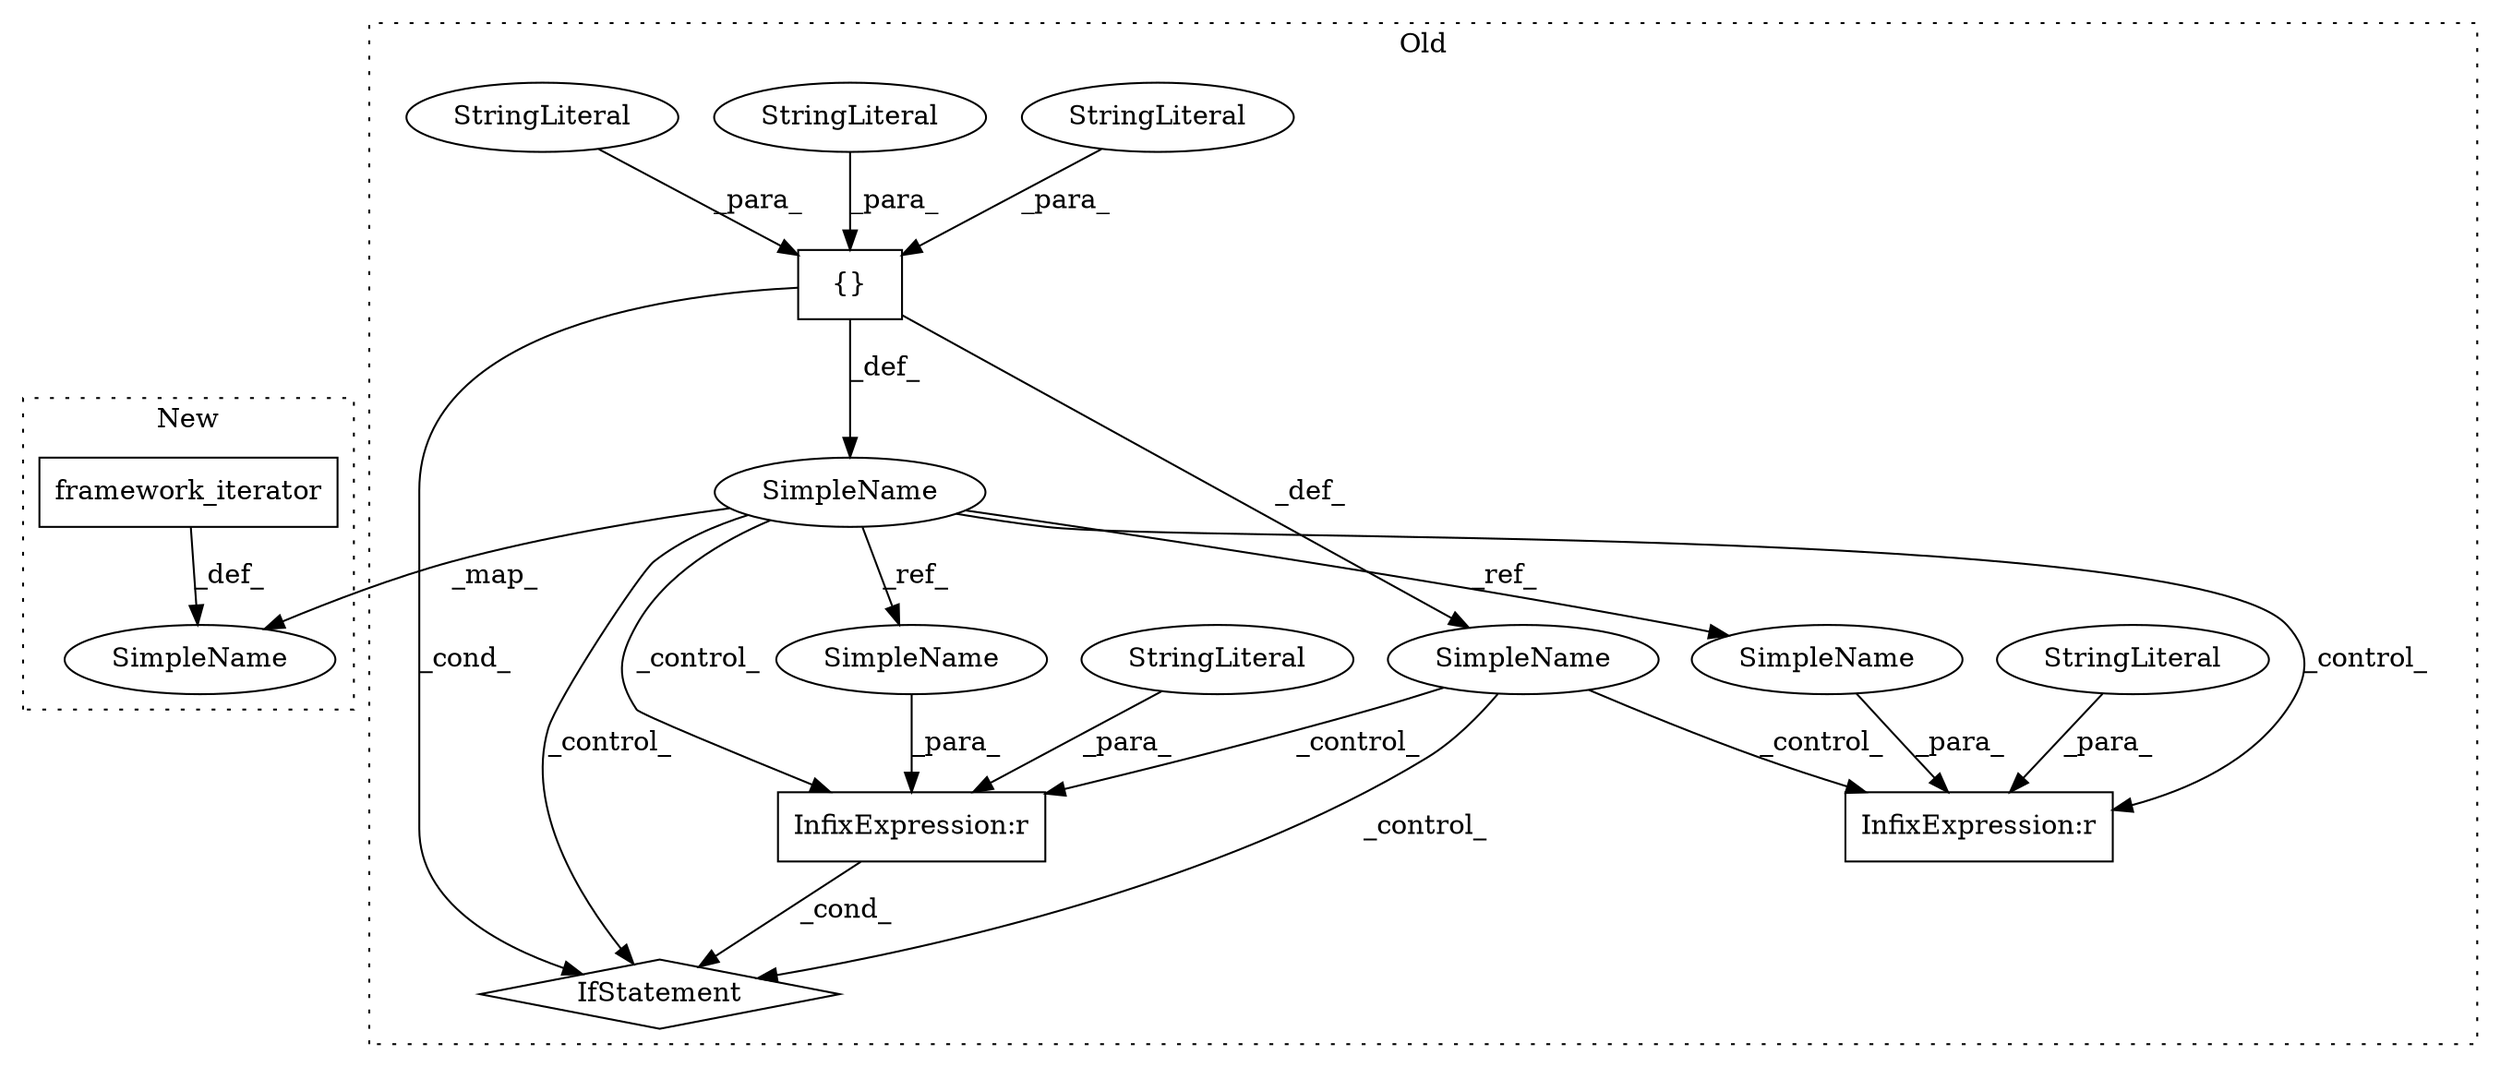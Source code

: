 digraph G {
subgraph cluster0 {
1 [label="{}" a="4" s="1710,1731" l="1,1" shape="box"];
3 [label="StringLiteral" a="45" s="1711" l="4" shape="ellipse"];
4 [label="StringLiteral" a="45" s="1716" l="7" shape="ellipse"];
5 [label="StringLiteral" a="45" s="1724" l="7" shape="ellipse"];
6 [label="InfixExpression:r" a="27" s="1969" l="4" shape="box"];
7 [label="StringLiteral" a="45" s="1973" l="7" shape="ellipse"];
8 [label="InfixExpression:r" a="27" s="2140" l="4" shape="box"];
9 [label="StringLiteral" a="45" s="2144" l="7" shape="ellipse"];
10 [label="IfStatement" a="25" s="2134,2151" l="4,2" shape="diamond"];
11 [label="SimpleName" a="42" s="" l="" shape="ellipse"];
12 [label="SimpleName" a="42" s="1693" l="2" shape="ellipse"];
14 [label="SimpleName" a="42" s="2138" l="2" shape="ellipse"];
15 [label="SimpleName" a="42" s="1967" l="2" shape="ellipse"];
label = "Old";
style="dotted";
}
subgraph cluster1 {
2 [label="framework_iterator" a="32" s="1667,1692" l="19,1" shape="box"];
13 [label="SimpleName" a="42" s="1662" l="2" shape="ellipse"];
label = "New";
style="dotted";
}
1 -> 10 [label="_cond_"];
1 -> 12 [label="_def_"];
1 -> 11 [label="_def_"];
2 -> 13 [label="_def_"];
3 -> 1 [label="_para_"];
4 -> 1 [label="_para_"];
5 -> 1 [label="_para_"];
7 -> 6 [label="_para_"];
8 -> 10 [label="_cond_"];
9 -> 8 [label="_para_"];
11 -> 10 [label="_control_"];
11 -> 6 [label="_control_"];
11 -> 8 [label="_control_"];
12 -> 14 [label="_ref_"];
12 -> 15 [label="_ref_"];
12 -> 6 [label="_control_"];
12 -> 13 [label="_map_"];
12 -> 8 [label="_control_"];
12 -> 10 [label="_control_"];
14 -> 8 [label="_para_"];
15 -> 6 [label="_para_"];
}